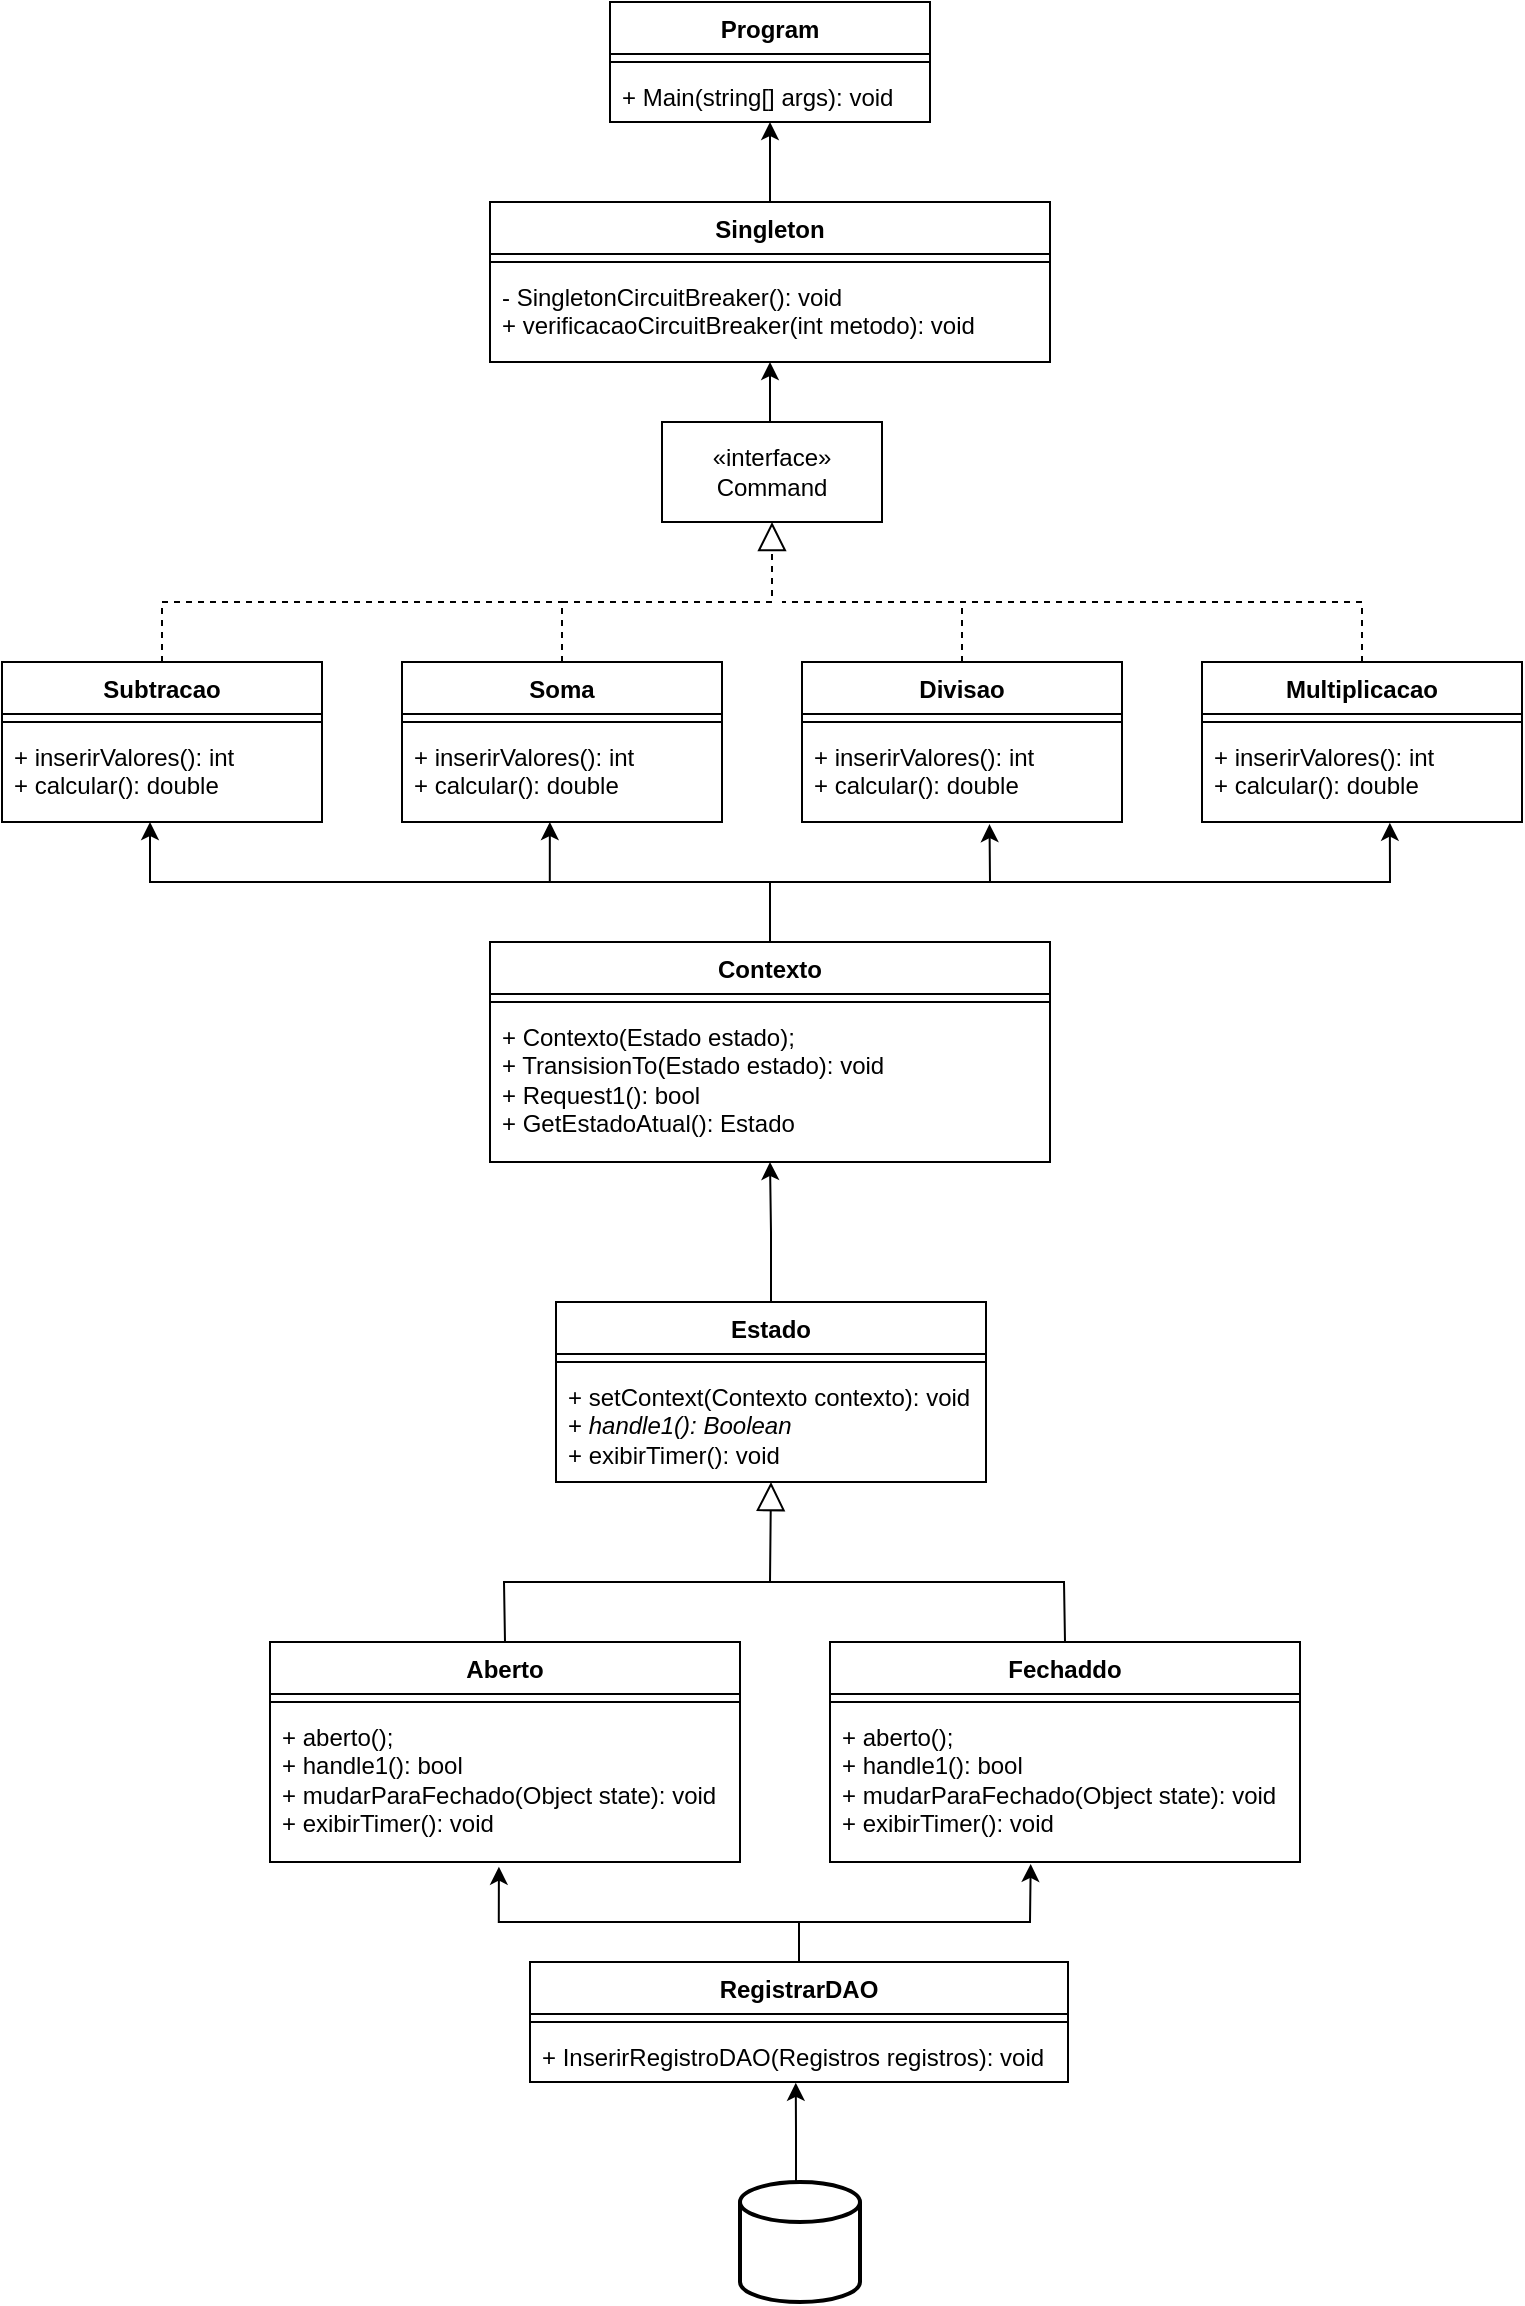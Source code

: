 <mxfile version="24.2.1" type="device">
  <diagram name="Page-1" id="Tn2d-crdhzHhmCxoEXEf">
    <mxGraphModel dx="1366" dy="730" grid="1" gridSize="10" guides="1" tooltips="1" connect="1" arrows="1" fold="1" page="1" pageScale="1" pageWidth="850" pageHeight="1100" math="0" shadow="0">
      <root>
        <mxCell id="0" />
        <mxCell id="1" parent="0" />
        <mxCell id="wR3q2261d7Y7h8KT9h9U-84" value="" style="edgeStyle=orthogonalEdgeStyle;rounded=0;orthogonalLoop=1;jettySize=auto;html=1;entryX=0.5;entryY=1;entryDx=0;entryDy=0;" edge="1" parent="1" source="wR3q2261d7Y7h8KT9h9U-1" target="wR3q2261d7Y7h8KT9h9U-69">
          <mxGeometry relative="1" as="geometry">
            <mxPoint x="850" y="350" as="targetPoint" />
            <Array as="points">
              <mxPoint x="850" y="400" />
              <mxPoint x="850" y="400" />
            </Array>
          </mxGeometry>
        </mxCell>
        <mxCell id="wR3q2261d7Y7h8KT9h9U-1" value="&lt;div&gt;«interface»&lt;/div&gt;Command" style="html=1;whiteSpace=wrap;" vertex="1" parent="1">
          <mxGeometry x="796" y="360" width="110" height="50" as="geometry" />
        </mxCell>
        <mxCell id="wR3q2261d7Y7h8KT9h9U-2" value="Soma" style="swimlane;fontStyle=1;align=center;verticalAlign=top;childLayout=stackLayout;horizontal=1;startSize=26;horizontalStack=0;resizeParent=1;resizeParentMax=0;resizeLast=0;collapsible=1;marginBottom=0;whiteSpace=wrap;html=1;" vertex="1" parent="1">
          <mxGeometry x="666" y="480" width="160" height="80" as="geometry" />
        </mxCell>
        <mxCell id="wR3q2261d7Y7h8KT9h9U-4" value="" style="line;strokeWidth=1;fillColor=none;align=left;verticalAlign=middle;spacingTop=-1;spacingLeft=3;spacingRight=3;rotatable=0;labelPosition=right;points=[];portConstraint=eastwest;strokeColor=inherit;" vertex="1" parent="wR3q2261d7Y7h8KT9h9U-2">
          <mxGeometry y="26" width="160" height="8" as="geometry" />
        </mxCell>
        <mxCell id="wR3q2261d7Y7h8KT9h9U-5" value="&lt;div&gt;+ inserirValores(): int&lt;/div&gt;&lt;div&gt;+ calcular(): double&lt;br&gt;&lt;/div&gt;" style="text;strokeColor=none;fillColor=none;align=left;verticalAlign=top;spacingLeft=4;spacingRight=4;overflow=hidden;rotatable=0;points=[[0,0.5],[1,0.5]];portConstraint=eastwest;whiteSpace=wrap;html=1;" vertex="1" parent="wR3q2261d7Y7h8KT9h9U-2">
          <mxGeometry y="34" width="160" height="46" as="geometry" />
        </mxCell>
        <mxCell id="wR3q2261d7Y7h8KT9h9U-6" value="Divisao" style="swimlane;fontStyle=1;align=center;verticalAlign=top;childLayout=stackLayout;horizontal=1;startSize=26;horizontalStack=0;resizeParent=1;resizeParentMax=0;resizeLast=0;collapsible=1;marginBottom=0;whiteSpace=wrap;html=1;" vertex="1" parent="1">
          <mxGeometry x="866" y="480" width="160" height="80" as="geometry" />
        </mxCell>
        <mxCell id="wR3q2261d7Y7h8KT9h9U-8" value="" style="line;strokeWidth=1;fillColor=none;align=left;verticalAlign=middle;spacingTop=-1;spacingLeft=3;spacingRight=3;rotatable=0;labelPosition=right;points=[];portConstraint=eastwest;strokeColor=inherit;" vertex="1" parent="wR3q2261d7Y7h8KT9h9U-6">
          <mxGeometry y="26" width="160" height="8" as="geometry" />
        </mxCell>
        <mxCell id="wR3q2261d7Y7h8KT9h9U-9" value="&lt;div&gt;+ inserirValores(): int&lt;/div&gt;&lt;div&gt;+ calcular(): double&lt;br&gt;&lt;/div&gt;" style="text;strokeColor=none;fillColor=none;align=left;verticalAlign=top;spacingLeft=4;spacingRight=4;overflow=hidden;rotatable=0;points=[[0,0.5],[1,0.5]];portConstraint=eastwest;whiteSpace=wrap;html=1;" vertex="1" parent="wR3q2261d7Y7h8KT9h9U-6">
          <mxGeometry y="34" width="160" height="46" as="geometry" />
        </mxCell>
        <mxCell id="wR3q2261d7Y7h8KT9h9U-12" value="Subtracao" style="swimlane;fontStyle=1;align=center;verticalAlign=top;childLayout=stackLayout;horizontal=1;startSize=26;horizontalStack=0;resizeParent=1;resizeParentMax=0;resizeLast=0;collapsible=1;marginBottom=0;whiteSpace=wrap;html=1;" vertex="1" parent="1">
          <mxGeometry x="466" y="480" width="160" height="80" as="geometry" />
        </mxCell>
        <mxCell id="wR3q2261d7Y7h8KT9h9U-13" value="" style="line;strokeWidth=1;fillColor=none;align=left;verticalAlign=middle;spacingTop=-1;spacingLeft=3;spacingRight=3;rotatable=0;labelPosition=right;points=[];portConstraint=eastwest;strokeColor=inherit;" vertex="1" parent="wR3q2261d7Y7h8KT9h9U-12">
          <mxGeometry y="26" width="160" height="8" as="geometry" />
        </mxCell>
        <mxCell id="wR3q2261d7Y7h8KT9h9U-14" value="&lt;div&gt;+ inserirValores(): int&lt;/div&gt;&lt;div&gt;+ calcular(): double&lt;br&gt;&lt;/div&gt;" style="text;strokeColor=none;fillColor=none;align=left;verticalAlign=top;spacingLeft=4;spacingRight=4;overflow=hidden;rotatable=0;points=[[0,0.5],[1,0.5]];portConstraint=eastwest;whiteSpace=wrap;html=1;" vertex="1" parent="wR3q2261d7Y7h8KT9h9U-12">
          <mxGeometry y="34" width="160" height="46" as="geometry" />
        </mxCell>
        <mxCell id="wR3q2261d7Y7h8KT9h9U-15" value="Multiplicacao" style="swimlane;fontStyle=1;align=center;verticalAlign=top;childLayout=stackLayout;horizontal=1;startSize=26;horizontalStack=0;resizeParent=1;resizeParentMax=0;resizeLast=0;collapsible=1;marginBottom=0;whiteSpace=wrap;html=1;" vertex="1" parent="1">
          <mxGeometry x="1066" y="480" width="160" height="80" as="geometry" />
        </mxCell>
        <mxCell id="wR3q2261d7Y7h8KT9h9U-16" value="" style="line;strokeWidth=1;fillColor=none;align=left;verticalAlign=middle;spacingTop=-1;spacingLeft=3;spacingRight=3;rotatable=0;labelPosition=right;points=[];portConstraint=eastwest;strokeColor=inherit;" vertex="1" parent="wR3q2261d7Y7h8KT9h9U-15">
          <mxGeometry y="26" width="160" height="8" as="geometry" />
        </mxCell>
        <mxCell id="wR3q2261d7Y7h8KT9h9U-17" value="&lt;div&gt;+ inserirValores(): int&lt;/div&gt;&lt;div&gt;+ calcular(): double&lt;br&gt;&lt;/div&gt;" style="text;strokeColor=none;fillColor=none;align=left;verticalAlign=top;spacingLeft=4;spacingRight=4;overflow=hidden;rotatable=0;points=[[0,0.5],[1,0.5]];portConstraint=eastwest;whiteSpace=wrap;html=1;" vertex="1" parent="wR3q2261d7Y7h8KT9h9U-15">
          <mxGeometry y="34" width="160" height="46" as="geometry" />
        </mxCell>
        <mxCell id="wR3q2261d7Y7h8KT9h9U-18" value="" style="endArrow=block;dashed=1;endFill=0;endSize=12;html=1;rounded=0;entryX=0.5;entryY=1;entryDx=0;entryDy=0;exitX=0.5;exitY=0;exitDx=0;exitDy=0;" edge="1" parent="1" source="wR3q2261d7Y7h8KT9h9U-2" target="wR3q2261d7Y7h8KT9h9U-1">
          <mxGeometry width="160" relative="1" as="geometry">
            <mxPoint x="706" y="450" as="sourcePoint" />
            <mxPoint x="866" y="450" as="targetPoint" />
            <Array as="points">
              <mxPoint x="746" y="450" />
              <mxPoint x="851" y="450" />
            </Array>
          </mxGeometry>
        </mxCell>
        <mxCell id="wR3q2261d7Y7h8KT9h9U-21" value="" style="endArrow=none;dashed=1;endFill=0;endSize=12;html=1;rounded=0;exitX=0.5;exitY=0;exitDx=0;exitDy=0;" edge="1" parent="1">
          <mxGeometry width="160" relative="1" as="geometry">
            <mxPoint x="546" y="480" as="sourcePoint" />
            <mxPoint x="746" y="450" as="targetPoint" />
            <Array as="points">
              <mxPoint x="546" y="450" />
              <mxPoint x="651" y="450" />
            </Array>
          </mxGeometry>
        </mxCell>
        <mxCell id="wR3q2261d7Y7h8KT9h9U-23" value="" style="endArrow=none;dashed=1;endFill=0;endSize=12;html=1;rounded=0;exitX=0.5;exitY=0;exitDx=0;exitDy=0;" edge="1" parent="1">
          <mxGeometry width="160" relative="1" as="geometry">
            <mxPoint x="1146" y="480" as="sourcePoint" />
            <mxPoint x="856" y="450" as="targetPoint" />
            <Array as="points">
              <mxPoint x="1146" y="450" />
            </Array>
          </mxGeometry>
        </mxCell>
        <mxCell id="wR3q2261d7Y7h8KT9h9U-27" value="" style="endArrow=none;dashed=1;endFill=0;endSize=12;html=1;rounded=0;exitX=0.5;exitY=0;exitDx=0;exitDy=0;" edge="1" parent="1" source="wR3q2261d7Y7h8KT9h9U-6">
          <mxGeometry width="160" relative="1" as="geometry">
            <mxPoint x="916" y="470" as="sourcePoint" />
            <mxPoint x="946" y="450" as="targetPoint" />
          </mxGeometry>
        </mxCell>
        <mxCell id="wR3q2261d7Y7h8KT9h9U-29" value="Aberto" style="swimlane;fontStyle=1;align=center;verticalAlign=top;childLayout=stackLayout;horizontal=1;startSize=26;horizontalStack=0;resizeParent=1;resizeParentMax=0;resizeLast=0;collapsible=1;marginBottom=0;whiteSpace=wrap;html=1;" vertex="1" parent="1">
          <mxGeometry x="600" y="970" width="235" height="110" as="geometry" />
        </mxCell>
        <mxCell id="wR3q2261d7Y7h8KT9h9U-30" value="" style="line;strokeWidth=1;fillColor=none;align=left;verticalAlign=middle;spacingTop=-1;spacingLeft=3;spacingRight=3;rotatable=0;labelPosition=right;points=[];portConstraint=eastwest;strokeColor=inherit;" vertex="1" parent="wR3q2261d7Y7h8KT9h9U-29">
          <mxGeometry y="26" width="235" height="8" as="geometry" />
        </mxCell>
        <mxCell id="wR3q2261d7Y7h8KT9h9U-31" value="&lt;div&gt;+ aberto();&lt;br&gt;&lt;/div&gt;&lt;div&gt;+ handle1(): bool&lt;/div&gt;&lt;div&gt;+ mudarParaFechado(Object state): void&lt;/div&gt;&lt;div&gt;+ exibirTimer(): void&lt;/div&gt;" style="text;strokeColor=none;fillColor=none;align=left;verticalAlign=top;spacingLeft=4;spacingRight=4;overflow=hidden;rotatable=0;points=[[0,0.5],[1,0.5]];portConstraint=eastwest;whiteSpace=wrap;html=1;" vertex="1" parent="wR3q2261d7Y7h8KT9h9U-29">
          <mxGeometry y="34" width="235" height="76" as="geometry" />
        </mxCell>
        <mxCell id="wR3q2261d7Y7h8KT9h9U-41" value="" style="endArrow=block;endFill=0;endSize=12;html=1;rounded=0;entryX=0.5;entryY=1;entryDx=0;entryDy=0;exitX=0.5;exitY=0;exitDx=0;exitDy=0;" edge="1" parent="1" source="wR3q2261d7Y7h8KT9h9U-29" target="wR3q2261d7Y7h8KT9h9U-46">
          <mxGeometry width="160" relative="1" as="geometry">
            <mxPoint x="695" y="940" as="sourcePoint" />
            <mxPoint x="840" y="900" as="targetPoint" />
            <Array as="points">
              <mxPoint x="717" y="940" />
              <mxPoint x="850" y="940" />
            </Array>
          </mxGeometry>
        </mxCell>
        <mxCell id="wR3q2261d7Y7h8KT9h9U-80" style="edgeStyle=orthogonalEdgeStyle;rounded=0;orthogonalLoop=1;jettySize=auto;html=1;entryX=0.5;entryY=1;entryDx=0;entryDy=0;entryPerimeter=0;" edge="1" parent="1" source="wR3q2261d7Y7h8KT9h9U-46" target="wR3q2261d7Y7h8KT9h9U-79">
          <mxGeometry relative="1" as="geometry">
            <mxPoint x="820" y="770" as="targetPoint" />
          </mxGeometry>
        </mxCell>
        <mxCell id="wR3q2261d7Y7h8KT9h9U-46" value="Estado" style="swimlane;fontStyle=1;align=center;verticalAlign=top;childLayout=stackLayout;horizontal=1;startSize=26;horizontalStack=0;resizeParent=1;resizeParentMax=0;resizeLast=0;collapsible=1;marginBottom=0;whiteSpace=wrap;html=1;" vertex="1" parent="1">
          <mxGeometry x="743" y="800" width="215" height="90" as="geometry" />
        </mxCell>
        <mxCell id="wR3q2261d7Y7h8KT9h9U-48" value="" style="line;strokeWidth=1;fillColor=none;align=left;verticalAlign=middle;spacingTop=-1;spacingLeft=3;spacingRight=3;rotatable=0;labelPosition=right;points=[];portConstraint=eastwest;strokeColor=inherit;" vertex="1" parent="wR3q2261d7Y7h8KT9h9U-46">
          <mxGeometry y="26" width="215" height="8" as="geometry" />
        </mxCell>
        <mxCell id="wR3q2261d7Y7h8KT9h9U-49" value="&lt;div&gt;+ setContext(Contexto contexto): void&lt;/div&gt;&lt;div&gt;+ &lt;i&gt;handle1(): Boolean&lt;/i&gt;&lt;/div&gt;&lt;div&gt;+ exibirTimer(): void&lt;/div&gt;" style="text;strokeColor=none;fillColor=none;align=left;verticalAlign=top;spacingLeft=4;spacingRight=4;overflow=hidden;rotatable=0;points=[[0,0.5],[1,0.5]];portConstraint=eastwest;whiteSpace=wrap;html=1;" vertex="1" parent="wR3q2261d7Y7h8KT9h9U-46">
          <mxGeometry y="34" width="215" height="56" as="geometry" />
        </mxCell>
        <mxCell id="wR3q2261d7Y7h8KT9h9U-50" value="Fechaddo" style="swimlane;fontStyle=1;align=center;verticalAlign=top;childLayout=stackLayout;horizontal=1;startSize=26;horizontalStack=0;resizeParent=1;resizeParentMax=0;resizeLast=0;collapsible=1;marginBottom=0;whiteSpace=wrap;html=1;" vertex="1" parent="1">
          <mxGeometry x="880" y="970" width="235" height="110" as="geometry" />
        </mxCell>
        <mxCell id="wR3q2261d7Y7h8KT9h9U-51" value="" style="line;strokeWidth=1;fillColor=none;align=left;verticalAlign=middle;spacingTop=-1;spacingLeft=3;spacingRight=3;rotatable=0;labelPosition=right;points=[];portConstraint=eastwest;strokeColor=inherit;" vertex="1" parent="wR3q2261d7Y7h8KT9h9U-50">
          <mxGeometry y="26" width="235" height="8" as="geometry" />
        </mxCell>
        <mxCell id="wR3q2261d7Y7h8KT9h9U-52" value="&lt;div&gt;+ aberto();&lt;br&gt;&lt;/div&gt;&lt;div&gt;+ handle1(): bool&lt;/div&gt;&lt;div&gt;+ mudarParaFechado(Object state): void&lt;/div&gt;&lt;div&gt;+ exibirTimer(): void&lt;/div&gt;" style="text;strokeColor=none;fillColor=none;align=left;verticalAlign=top;spacingLeft=4;spacingRight=4;overflow=hidden;rotatable=0;points=[[0,0.5],[1,0.5]];portConstraint=eastwest;whiteSpace=wrap;html=1;" vertex="1" parent="wR3q2261d7Y7h8KT9h9U-50">
          <mxGeometry y="34" width="235" height="76" as="geometry" />
        </mxCell>
        <mxCell id="wR3q2261d7Y7h8KT9h9U-62" value="" style="endArrow=none;endFill=0;endSize=12;html=1;rounded=0;exitX=0.5;exitY=0;exitDx=0;exitDy=0;" edge="1" parent="1" source="wR3q2261d7Y7h8KT9h9U-50">
          <mxGeometry width="160" relative="1" as="geometry">
            <mxPoint x="992" y="970" as="sourcePoint" />
            <mxPoint x="840" y="940" as="targetPoint" />
            <Array as="points">
              <mxPoint x="997" y="940" />
            </Array>
          </mxGeometry>
        </mxCell>
        <mxCell id="wR3q2261d7Y7h8KT9h9U-65" value="Program" style="swimlane;fontStyle=1;align=center;verticalAlign=top;childLayout=stackLayout;horizontal=1;startSize=26;horizontalStack=0;resizeParent=1;resizeParentMax=0;resizeLast=0;collapsible=1;marginBottom=0;whiteSpace=wrap;html=1;" vertex="1" parent="1">
          <mxGeometry x="770" y="150" width="160" height="60" as="geometry" />
        </mxCell>
        <mxCell id="wR3q2261d7Y7h8KT9h9U-67" value="" style="line;strokeWidth=1;fillColor=none;align=left;verticalAlign=middle;spacingTop=-1;spacingLeft=3;spacingRight=3;rotatable=0;labelPosition=right;points=[];portConstraint=eastwest;strokeColor=inherit;" vertex="1" parent="wR3q2261d7Y7h8KT9h9U-65">
          <mxGeometry y="26" width="160" height="8" as="geometry" />
        </mxCell>
        <mxCell id="wR3q2261d7Y7h8KT9h9U-68" value="+ Main(string[] args): void" style="text;strokeColor=none;fillColor=none;align=left;verticalAlign=top;spacingLeft=4;spacingRight=4;overflow=hidden;rotatable=0;points=[[0,0.5],[1,0.5]];portConstraint=eastwest;whiteSpace=wrap;html=1;" vertex="1" parent="wR3q2261d7Y7h8KT9h9U-65">
          <mxGeometry y="34" width="160" height="26" as="geometry" />
        </mxCell>
        <mxCell id="wR3q2261d7Y7h8KT9h9U-75" value="" style="edgeStyle=orthogonalEdgeStyle;rounded=0;orthogonalLoop=1;jettySize=auto;html=1;entryX=0.5;entryY=1;entryDx=0;entryDy=0;entryPerimeter=0;" edge="1" parent="1" source="wR3q2261d7Y7h8KT9h9U-69" target="wR3q2261d7Y7h8KT9h9U-68">
          <mxGeometry relative="1" as="geometry">
            <mxPoint x="850" y="220" as="targetPoint" />
          </mxGeometry>
        </mxCell>
        <mxCell id="wR3q2261d7Y7h8KT9h9U-69" value="Singleton" style="swimlane;fontStyle=1;align=center;verticalAlign=top;childLayout=stackLayout;horizontal=1;startSize=26;horizontalStack=0;resizeParent=1;resizeParentMax=0;resizeLast=0;collapsible=1;marginBottom=0;whiteSpace=wrap;html=1;" vertex="1" parent="1">
          <mxGeometry x="710" y="250" width="280" height="80" as="geometry" />
        </mxCell>
        <mxCell id="wR3q2261d7Y7h8KT9h9U-70" value="" style="line;strokeWidth=1;fillColor=none;align=left;verticalAlign=middle;spacingTop=-1;spacingLeft=3;spacingRight=3;rotatable=0;labelPosition=right;points=[];portConstraint=eastwest;strokeColor=inherit;" vertex="1" parent="wR3q2261d7Y7h8KT9h9U-69">
          <mxGeometry y="26" width="280" height="8" as="geometry" />
        </mxCell>
        <mxCell id="wR3q2261d7Y7h8KT9h9U-71" value="&lt;div&gt;- SingletonCircuitBreaker(): void&lt;/div&gt;&lt;div&gt;+ verificacaoCircuitBreaker(int metodo): void&lt;br&gt;&lt;/div&gt;" style="text;strokeColor=none;fillColor=none;align=left;verticalAlign=top;spacingLeft=4;spacingRight=4;overflow=hidden;rotatable=0;points=[[0,0.5],[1,0.5]];portConstraint=eastwest;whiteSpace=wrap;html=1;" vertex="1" parent="wR3q2261d7Y7h8KT9h9U-69">
          <mxGeometry y="34" width="280" height="46" as="geometry" />
        </mxCell>
        <mxCell id="wR3q2261d7Y7h8KT9h9U-76" value="" style="edgeStyle=orthogonalEdgeStyle;rounded=0;orthogonalLoop=1;jettySize=auto;html=1;entryX=0.462;entryY=1;entryDx=0;entryDy=0;entryPerimeter=0;" edge="1" parent="1" source="wR3q2261d7Y7h8KT9h9U-77" target="wR3q2261d7Y7h8KT9h9U-5">
          <mxGeometry relative="1" as="geometry">
            <mxPoint x="740" y="570" as="targetPoint" />
          </mxGeometry>
        </mxCell>
        <mxCell id="wR3q2261d7Y7h8KT9h9U-77" value="Contexto" style="swimlane;fontStyle=1;align=center;verticalAlign=top;childLayout=stackLayout;horizontal=1;startSize=26;horizontalStack=0;resizeParent=1;resizeParentMax=0;resizeLast=0;collapsible=1;marginBottom=0;whiteSpace=wrap;html=1;" vertex="1" parent="1">
          <mxGeometry x="710" y="620" width="280" height="110" as="geometry" />
        </mxCell>
        <mxCell id="wR3q2261d7Y7h8KT9h9U-78" value="" style="line;strokeWidth=1;fillColor=none;align=left;verticalAlign=middle;spacingTop=-1;spacingLeft=3;spacingRight=3;rotatable=0;labelPosition=right;points=[];portConstraint=eastwest;strokeColor=inherit;" vertex="1" parent="wR3q2261d7Y7h8KT9h9U-77">
          <mxGeometry y="26" width="280" height="8" as="geometry" />
        </mxCell>
        <mxCell id="wR3q2261d7Y7h8KT9h9U-79" value="&lt;div&gt;+ Contexto(Estado estado);&lt;br&gt;&lt;/div&gt;&lt;div&gt;+ TransisionTo(Estado estado): void&lt;/div&gt;&lt;div&gt;+ Request1(): bool&lt;/div&gt;&lt;div&gt;+ GetEstadoAtual(): Estado&lt;br&gt;&lt;/div&gt;" style="text;strokeColor=none;fillColor=none;align=left;verticalAlign=top;spacingLeft=4;spacingRight=4;overflow=hidden;rotatable=0;points=[[0,0.5],[1,0.5]];portConstraint=eastwest;whiteSpace=wrap;html=1;" vertex="1" parent="wR3q2261d7Y7h8KT9h9U-77">
          <mxGeometry y="34" width="280" height="76" as="geometry" />
        </mxCell>
        <mxCell id="wR3q2261d7Y7h8KT9h9U-86" value="" style="endArrow=classic;html=1;rounded=0;entryX=0.586;entryY=1.023;entryDx=0;entryDy=0;entryPerimeter=0;endFill=1;" edge="1" parent="1" target="wR3q2261d7Y7h8KT9h9U-9">
          <mxGeometry width="50" height="50" relative="1" as="geometry">
            <mxPoint x="850" y="590" as="sourcePoint" />
            <mxPoint x="940" y="590" as="targetPoint" />
            <Array as="points">
              <mxPoint x="960" y="590" />
            </Array>
          </mxGeometry>
        </mxCell>
        <mxCell id="wR3q2261d7Y7h8KT9h9U-87" value="" style="endArrow=classic;html=1;rounded=0;endFill=1;" edge="1" parent="1">
          <mxGeometry width="50" height="50" relative="1" as="geometry">
            <mxPoint x="740" y="590" as="sourcePoint" />
            <mxPoint x="540" y="560" as="targetPoint" />
            <Array as="points">
              <mxPoint x="540" y="590" />
            </Array>
          </mxGeometry>
        </mxCell>
        <mxCell id="wR3q2261d7Y7h8KT9h9U-90" value="" style="endArrow=classic;html=1;rounded=0;entryX=0.587;entryY=1.008;entryDx=0;entryDy=0;entryPerimeter=0;endFill=1;" edge="1" parent="1" target="wR3q2261d7Y7h8KT9h9U-17">
          <mxGeometry width="50" height="50" relative="1" as="geometry">
            <mxPoint x="960" y="590" as="sourcePoint" />
            <mxPoint x="930" y="550" as="targetPoint" />
            <Array as="points">
              <mxPoint x="1160" y="590" />
            </Array>
          </mxGeometry>
        </mxCell>
        <mxCell id="wR3q2261d7Y7h8KT9h9U-91" value="RegistrarDAO" style="swimlane;fontStyle=1;align=center;verticalAlign=top;childLayout=stackLayout;horizontal=1;startSize=26;horizontalStack=0;resizeParent=1;resizeParentMax=0;resizeLast=0;collapsible=1;marginBottom=0;whiteSpace=wrap;html=1;" vertex="1" parent="1">
          <mxGeometry x="730" y="1130" width="269" height="60" as="geometry" />
        </mxCell>
        <mxCell id="wR3q2261d7Y7h8KT9h9U-93" value="" style="line;strokeWidth=1;fillColor=none;align=left;verticalAlign=middle;spacingTop=-1;spacingLeft=3;spacingRight=3;rotatable=0;labelPosition=right;points=[];portConstraint=eastwest;strokeColor=inherit;" vertex="1" parent="wR3q2261d7Y7h8KT9h9U-91">
          <mxGeometry y="26" width="269" height="8" as="geometry" />
        </mxCell>
        <mxCell id="wR3q2261d7Y7h8KT9h9U-94" value="+ InserirRegistroDAO(Registros registros): void" style="text;strokeColor=none;fillColor=none;align=left;verticalAlign=top;spacingLeft=4;spacingRight=4;overflow=hidden;rotatable=0;points=[[0,0.5],[1,0.5]];portConstraint=eastwest;whiteSpace=wrap;html=1;" vertex="1" parent="wR3q2261d7Y7h8KT9h9U-91">
          <mxGeometry y="34" width="269" height="26" as="geometry" />
        </mxCell>
        <mxCell id="wR3q2261d7Y7h8KT9h9U-95" style="edgeStyle=orthogonalEdgeStyle;rounded=0;orthogonalLoop=1;jettySize=auto;html=1;entryX=0.487;entryY=1.031;entryDx=0;entryDy=0;entryPerimeter=0;exitX=0.5;exitY=0;exitDx=0;exitDy=0;" edge="1" parent="1" source="wR3q2261d7Y7h8KT9h9U-91" target="wR3q2261d7Y7h8KT9h9U-31">
          <mxGeometry relative="1" as="geometry">
            <Array as="points">
              <mxPoint x="865" y="1130" />
              <mxPoint x="865" y="1110" />
              <mxPoint x="714" y="1110" />
            </Array>
          </mxGeometry>
        </mxCell>
        <mxCell id="wR3q2261d7Y7h8KT9h9U-96" value="" style="endArrow=classic;html=1;rounded=0;entryX=0.427;entryY=1.013;entryDx=0;entryDy=0;entryPerimeter=0;endFill=1;" edge="1" parent="1" target="wR3q2261d7Y7h8KT9h9U-52">
          <mxGeometry width="50" height="50" relative="1" as="geometry">
            <mxPoint x="860" y="1110" as="sourcePoint" />
            <mxPoint x="890" y="1050" as="targetPoint" />
            <Array as="points">
              <mxPoint x="880" y="1110" />
              <mxPoint x="980" y="1110" />
            </Array>
          </mxGeometry>
        </mxCell>
        <mxCell id="wR3q2261d7Y7h8KT9h9U-98" value="" style="edgeStyle=orthogonalEdgeStyle;rounded=0;orthogonalLoop=1;jettySize=auto;html=1;entryX=0.494;entryY=1.015;entryDx=0;entryDy=0;entryPerimeter=0;" edge="1" parent="1" source="wR3q2261d7Y7h8KT9h9U-97" target="wR3q2261d7Y7h8KT9h9U-94">
          <mxGeometry relative="1" as="geometry">
            <Array as="points">
              <mxPoint x="863" y="1215" />
              <mxPoint x="863" y="1215" />
            </Array>
          </mxGeometry>
        </mxCell>
        <mxCell id="wR3q2261d7Y7h8KT9h9U-97" value="" style="strokeWidth=2;html=1;shape=mxgraph.flowchart.database;whiteSpace=wrap;" vertex="1" parent="1">
          <mxGeometry x="835" y="1240" width="60" height="60" as="geometry" />
        </mxCell>
      </root>
    </mxGraphModel>
  </diagram>
</mxfile>
